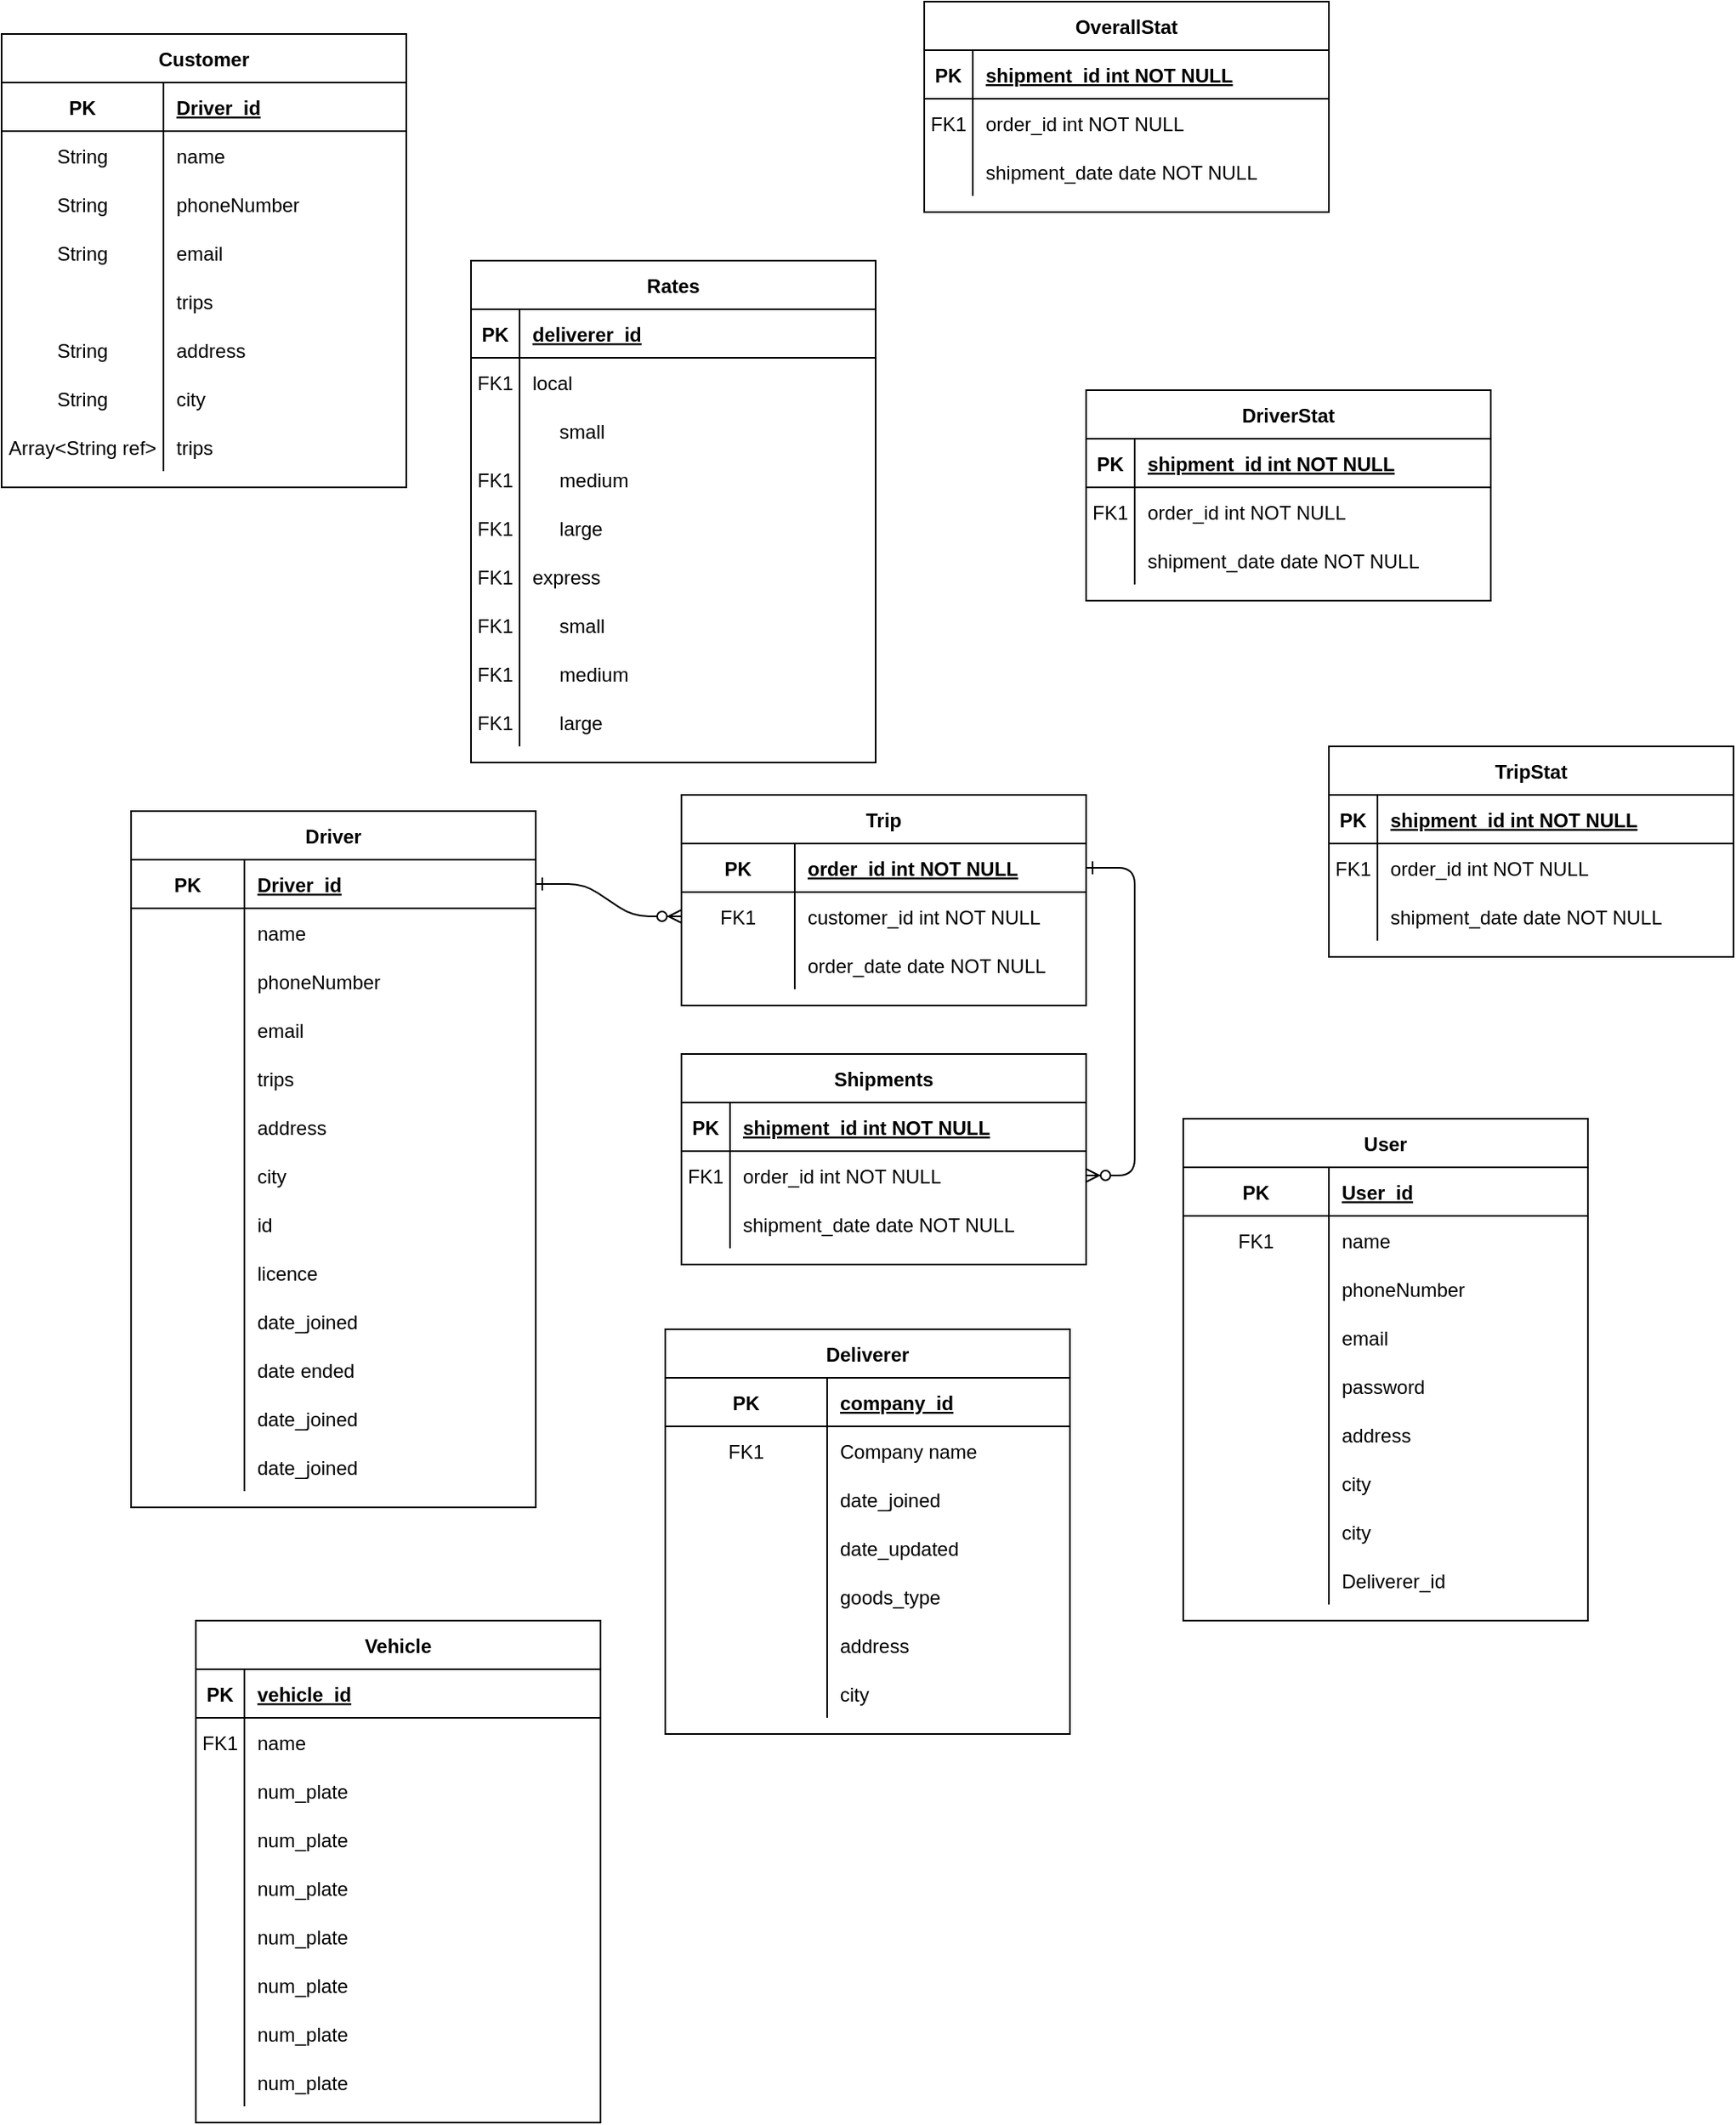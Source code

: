 <mxfile version="14.6.13" type="device"><diagram id="R2lEEEUBdFMjLlhIrx00" name="Page-1"><mxGraphModel dx="1008" dy="1574" grid="1" gridSize="10" guides="1" tooltips="1" connect="1" arrows="1" fold="1" page="1" pageScale="1" pageWidth="850" pageHeight="1100" math="0" shadow="0" extFonts="Permanent Marker^https://fonts.googleapis.com/css?family=Permanent+Marker"><root><mxCell id="0"/><mxCell id="1" parent="0"/><mxCell id="C-vyLk0tnHw3VtMMgP7b-1" value="" style="edgeStyle=entityRelationEdgeStyle;endArrow=ERzeroToMany;startArrow=ERone;endFill=1;startFill=0;" parent="1" source="C-vyLk0tnHw3VtMMgP7b-24" target="C-vyLk0tnHw3VtMMgP7b-6" edge="1"><mxGeometry width="100" height="100" relative="1" as="geometry"><mxPoint x="340" y="720" as="sourcePoint"/><mxPoint x="440" y="620" as="targetPoint"/></mxGeometry></mxCell><mxCell id="C-vyLk0tnHw3VtMMgP7b-12" value="" style="edgeStyle=entityRelationEdgeStyle;endArrow=ERzeroToMany;startArrow=ERone;endFill=1;startFill=0;" parent="1" source="C-vyLk0tnHw3VtMMgP7b-3" target="C-vyLk0tnHw3VtMMgP7b-17" edge="1"><mxGeometry width="100" height="100" relative="1" as="geometry"><mxPoint x="400" y="180" as="sourcePoint"/><mxPoint x="460" y="205" as="targetPoint"/></mxGeometry></mxCell><mxCell id="C-vyLk0tnHw3VtMMgP7b-2" value="Trip" style="shape=table;startSize=30;container=1;collapsible=1;childLayout=tableLayout;fixedRows=1;rowLines=0;fontStyle=1;align=center;resizeLast=1;" parent="1" vertex="1"><mxGeometry x="450" y="120" width="250" height="130" as="geometry"/></mxCell><mxCell id="C-vyLk0tnHw3VtMMgP7b-3" value="" style="shape=partialRectangle;collapsible=0;dropTarget=0;pointerEvents=0;fillColor=none;points=[[0,0.5],[1,0.5]];portConstraint=eastwest;top=0;left=0;right=0;bottom=1;" parent="C-vyLk0tnHw3VtMMgP7b-2" vertex="1"><mxGeometry y="30" width="250" height="30" as="geometry"/></mxCell><mxCell id="C-vyLk0tnHw3VtMMgP7b-4" value="PK" style="shape=partialRectangle;overflow=hidden;connectable=0;fillColor=none;top=0;left=0;bottom=0;right=0;fontStyle=1;" parent="C-vyLk0tnHw3VtMMgP7b-3" vertex="1"><mxGeometry width="70" height="30" as="geometry"/></mxCell><mxCell id="C-vyLk0tnHw3VtMMgP7b-5" value="order_id int NOT NULL " style="shape=partialRectangle;overflow=hidden;connectable=0;fillColor=none;top=0;left=0;bottom=0;right=0;align=left;spacingLeft=6;fontStyle=5;" parent="C-vyLk0tnHw3VtMMgP7b-3" vertex="1"><mxGeometry x="70" width="180" height="30" as="geometry"/></mxCell><mxCell id="C-vyLk0tnHw3VtMMgP7b-6" value="" style="shape=partialRectangle;collapsible=0;dropTarget=0;pointerEvents=0;fillColor=none;points=[[0,0.5],[1,0.5]];portConstraint=eastwest;top=0;left=0;right=0;bottom=0;" parent="C-vyLk0tnHw3VtMMgP7b-2" vertex="1"><mxGeometry y="60" width="250" height="30" as="geometry"/></mxCell><mxCell id="C-vyLk0tnHw3VtMMgP7b-7" value="FK1" style="shape=partialRectangle;overflow=hidden;connectable=0;fillColor=none;top=0;left=0;bottom=0;right=0;" parent="C-vyLk0tnHw3VtMMgP7b-6" vertex="1"><mxGeometry width="70" height="30" as="geometry"/></mxCell><mxCell id="C-vyLk0tnHw3VtMMgP7b-8" value="customer_id int NOT NULL" style="shape=partialRectangle;overflow=hidden;connectable=0;fillColor=none;top=0;left=0;bottom=0;right=0;align=left;spacingLeft=6;" parent="C-vyLk0tnHw3VtMMgP7b-6" vertex="1"><mxGeometry x="70" width="180" height="30" as="geometry"/></mxCell><mxCell id="C-vyLk0tnHw3VtMMgP7b-9" value="" style="shape=partialRectangle;collapsible=0;dropTarget=0;pointerEvents=0;fillColor=none;points=[[0,0.5],[1,0.5]];portConstraint=eastwest;top=0;left=0;right=0;bottom=0;" parent="C-vyLk0tnHw3VtMMgP7b-2" vertex="1"><mxGeometry y="90" width="250" height="30" as="geometry"/></mxCell><mxCell id="C-vyLk0tnHw3VtMMgP7b-10" value="" style="shape=partialRectangle;overflow=hidden;connectable=0;fillColor=none;top=0;left=0;bottom=0;right=0;" parent="C-vyLk0tnHw3VtMMgP7b-9" vertex="1"><mxGeometry width="70" height="30" as="geometry"/></mxCell><mxCell id="C-vyLk0tnHw3VtMMgP7b-11" value="order_date date NOT NULL" style="shape=partialRectangle;overflow=hidden;connectable=0;fillColor=none;top=0;left=0;bottom=0;right=0;align=left;spacingLeft=6;" parent="C-vyLk0tnHw3VtMMgP7b-9" vertex="1"><mxGeometry x="70" width="180" height="30" as="geometry"/></mxCell><mxCell id="C-vyLk0tnHw3VtMMgP7b-13" value="Shipments" style="shape=table;startSize=30;container=1;collapsible=1;childLayout=tableLayout;fixedRows=1;rowLines=0;fontStyle=1;align=center;resizeLast=1;" parent="1" vertex="1"><mxGeometry x="450" y="280" width="250" height="130" as="geometry"/></mxCell><mxCell id="C-vyLk0tnHw3VtMMgP7b-14" value="" style="shape=partialRectangle;collapsible=0;dropTarget=0;pointerEvents=0;fillColor=none;points=[[0,0.5],[1,0.5]];portConstraint=eastwest;top=0;left=0;right=0;bottom=1;" parent="C-vyLk0tnHw3VtMMgP7b-13" vertex="1"><mxGeometry y="30" width="250" height="30" as="geometry"/></mxCell><mxCell id="C-vyLk0tnHw3VtMMgP7b-15" value="PK" style="shape=partialRectangle;overflow=hidden;connectable=0;fillColor=none;top=0;left=0;bottom=0;right=0;fontStyle=1;" parent="C-vyLk0tnHw3VtMMgP7b-14" vertex="1"><mxGeometry width="30" height="30" as="geometry"/></mxCell><mxCell id="C-vyLk0tnHw3VtMMgP7b-16" value="shipment_id int NOT NULL " style="shape=partialRectangle;overflow=hidden;connectable=0;fillColor=none;top=0;left=0;bottom=0;right=0;align=left;spacingLeft=6;fontStyle=5;" parent="C-vyLk0tnHw3VtMMgP7b-14" vertex="1"><mxGeometry x="30" width="220" height="30" as="geometry"/></mxCell><mxCell id="C-vyLk0tnHw3VtMMgP7b-17" value="" style="shape=partialRectangle;collapsible=0;dropTarget=0;pointerEvents=0;fillColor=none;points=[[0,0.5],[1,0.5]];portConstraint=eastwest;top=0;left=0;right=0;bottom=0;" parent="C-vyLk0tnHw3VtMMgP7b-13" vertex="1"><mxGeometry y="60" width="250" height="30" as="geometry"/></mxCell><mxCell id="C-vyLk0tnHw3VtMMgP7b-18" value="FK1" style="shape=partialRectangle;overflow=hidden;connectable=0;fillColor=none;top=0;left=0;bottom=0;right=0;" parent="C-vyLk0tnHw3VtMMgP7b-17" vertex="1"><mxGeometry width="30" height="30" as="geometry"/></mxCell><mxCell id="C-vyLk0tnHw3VtMMgP7b-19" value="order_id int NOT NULL" style="shape=partialRectangle;overflow=hidden;connectable=0;fillColor=none;top=0;left=0;bottom=0;right=0;align=left;spacingLeft=6;" parent="C-vyLk0tnHw3VtMMgP7b-17" vertex="1"><mxGeometry x="30" width="220" height="30" as="geometry"/></mxCell><mxCell id="C-vyLk0tnHw3VtMMgP7b-20" value="" style="shape=partialRectangle;collapsible=0;dropTarget=0;pointerEvents=0;fillColor=none;points=[[0,0.5],[1,0.5]];portConstraint=eastwest;top=0;left=0;right=0;bottom=0;" parent="C-vyLk0tnHw3VtMMgP7b-13" vertex="1"><mxGeometry y="90" width="250" height="30" as="geometry"/></mxCell><mxCell id="C-vyLk0tnHw3VtMMgP7b-21" value="" style="shape=partialRectangle;overflow=hidden;connectable=0;fillColor=none;top=0;left=0;bottom=0;right=0;" parent="C-vyLk0tnHw3VtMMgP7b-20" vertex="1"><mxGeometry width="30" height="30" as="geometry"/></mxCell><mxCell id="C-vyLk0tnHw3VtMMgP7b-22" value="shipment_date date NOT NULL" style="shape=partialRectangle;overflow=hidden;connectable=0;fillColor=none;top=0;left=0;bottom=0;right=0;align=left;spacingLeft=6;" parent="C-vyLk0tnHw3VtMMgP7b-20" vertex="1"><mxGeometry x="30" width="220" height="30" as="geometry"/></mxCell><mxCell id="C-vyLk0tnHw3VtMMgP7b-23" value="Driver" style="shape=table;startSize=30;container=1;collapsible=1;childLayout=tableLayout;fixedRows=1;rowLines=0;fontStyle=1;align=center;resizeLast=1;" parent="1" vertex="1"><mxGeometry x="110" y="130" width="250" height="430" as="geometry"/></mxCell><mxCell id="C-vyLk0tnHw3VtMMgP7b-24" value="" style="shape=partialRectangle;collapsible=0;dropTarget=0;pointerEvents=0;fillColor=none;points=[[0,0.5],[1,0.5]];portConstraint=eastwest;top=0;left=0;right=0;bottom=1;" parent="C-vyLk0tnHw3VtMMgP7b-23" vertex="1"><mxGeometry y="30" width="250" height="30" as="geometry"/></mxCell><mxCell id="C-vyLk0tnHw3VtMMgP7b-25" value="PK" style="shape=partialRectangle;overflow=hidden;connectable=0;fillColor=none;top=0;left=0;bottom=0;right=0;fontStyle=1;" parent="C-vyLk0tnHw3VtMMgP7b-24" vertex="1"><mxGeometry width="70" height="30" as="geometry"/></mxCell><mxCell id="C-vyLk0tnHw3VtMMgP7b-26" value="Driver_id" style="shape=partialRectangle;overflow=hidden;connectable=0;fillColor=none;top=0;left=0;bottom=0;right=0;align=left;spacingLeft=6;fontStyle=5;" parent="C-vyLk0tnHw3VtMMgP7b-24" vertex="1"><mxGeometry x="70" width="180" height="30" as="geometry"/></mxCell><mxCell id="C-vyLk0tnHw3VtMMgP7b-27" value="" style="shape=partialRectangle;collapsible=0;dropTarget=0;pointerEvents=0;fillColor=none;points=[[0,0.5],[1,0.5]];portConstraint=eastwest;top=0;left=0;right=0;bottom=0;" parent="C-vyLk0tnHw3VtMMgP7b-23" vertex="1"><mxGeometry y="60" width="250" height="30" as="geometry"/></mxCell><mxCell id="C-vyLk0tnHw3VtMMgP7b-28" value="" style="shape=partialRectangle;overflow=hidden;connectable=0;fillColor=none;top=0;left=0;bottom=0;right=0;" parent="C-vyLk0tnHw3VtMMgP7b-27" vertex="1"><mxGeometry width="70" height="30" as="geometry"/></mxCell><mxCell id="C-vyLk0tnHw3VtMMgP7b-29" value="name" style="shape=partialRectangle;overflow=hidden;connectable=0;fillColor=none;top=0;left=0;bottom=0;right=0;align=left;spacingLeft=6;" parent="C-vyLk0tnHw3VtMMgP7b-27" vertex="1"><mxGeometry x="70" width="180" height="30" as="geometry"/></mxCell><mxCell id="tIquGv1PL3rrnh5K-FIm-61" value="" style="shape=partialRectangle;collapsible=0;dropTarget=0;pointerEvents=0;fillColor=none;points=[[0,0.5],[1,0.5]];portConstraint=eastwest;top=0;left=0;right=0;bottom=0;" vertex="1" parent="C-vyLk0tnHw3VtMMgP7b-23"><mxGeometry y="90" width="250" height="30" as="geometry"/></mxCell><mxCell id="tIquGv1PL3rrnh5K-FIm-62" value="" style="shape=partialRectangle;overflow=hidden;connectable=0;fillColor=none;top=0;left=0;bottom=0;right=0;" vertex="1" parent="tIquGv1PL3rrnh5K-FIm-61"><mxGeometry width="70" height="30" as="geometry"/></mxCell><mxCell id="tIquGv1PL3rrnh5K-FIm-63" value="phoneNumber" style="shape=partialRectangle;overflow=hidden;connectable=0;fillColor=none;top=0;left=0;bottom=0;right=0;align=left;spacingLeft=6;" vertex="1" parent="tIquGv1PL3rrnh5K-FIm-61"><mxGeometry x="70" width="180" height="30" as="geometry"/></mxCell><mxCell id="tIquGv1PL3rrnh5K-FIm-64" value="" style="shape=partialRectangle;collapsible=0;dropTarget=0;pointerEvents=0;fillColor=none;points=[[0,0.5],[1,0.5]];portConstraint=eastwest;top=0;left=0;right=0;bottom=0;" vertex="1" parent="C-vyLk0tnHw3VtMMgP7b-23"><mxGeometry y="120" width="250" height="30" as="geometry"/></mxCell><mxCell id="tIquGv1PL3rrnh5K-FIm-65" value="" style="shape=partialRectangle;overflow=hidden;connectable=0;fillColor=none;top=0;left=0;bottom=0;right=0;" vertex="1" parent="tIquGv1PL3rrnh5K-FIm-64"><mxGeometry width="70" height="30" as="geometry"/></mxCell><mxCell id="tIquGv1PL3rrnh5K-FIm-66" value="email" style="shape=partialRectangle;overflow=hidden;connectable=0;fillColor=none;top=0;left=0;bottom=0;right=0;align=left;spacingLeft=6;" vertex="1" parent="tIquGv1PL3rrnh5K-FIm-64"><mxGeometry x="70" width="180" height="30" as="geometry"/></mxCell><mxCell id="tIquGv1PL3rrnh5K-FIm-67" value="" style="shape=partialRectangle;collapsible=0;dropTarget=0;pointerEvents=0;fillColor=none;points=[[0,0.5],[1,0.5]];portConstraint=eastwest;top=0;left=0;right=0;bottom=0;" vertex="1" parent="C-vyLk0tnHw3VtMMgP7b-23"><mxGeometry y="150" width="250" height="30" as="geometry"/></mxCell><mxCell id="tIquGv1PL3rrnh5K-FIm-68" value="" style="shape=partialRectangle;overflow=hidden;connectable=0;fillColor=none;top=0;left=0;bottom=0;right=0;" vertex="1" parent="tIquGv1PL3rrnh5K-FIm-67"><mxGeometry width="70" height="30" as="geometry"/></mxCell><mxCell id="tIquGv1PL3rrnh5K-FIm-69" value="trips" style="shape=partialRectangle;overflow=hidden;connectable=0;fillColor=none;top=0;left=0;bottom=0;right=0;align=left;spacingLeft=6;" vertex="1" parent="tIquGv1PL3rrnh5K-FIm-67"><mxGeometry x="70" width="180" height="30" as="geometry"/></mxCell><mxCell id="tIquGv1PL3rrnh5K-FIm-70" value="" style="shape=partialRectangle;collapsible=0;dropTarget=0;pointerEvents=0;fillColor=none;points=[[0,0.5],[1,0.5]];portConstraint=eastwest;top=0;left=0;right=0;bottom=0;" vertex="1" parent="C-vyLk0tnHw3VtMMgP7b-23"><mxGeometry y="180" width="250" height="30" as="geometry"/></mxCell><mxCell id="tIquGv1PL3rrnh5K-FIm-71" value="" style="shape=partialRectangle;overflow=hidden;connectable=0;fillColor=none;top=0;left=0;bottom=0;right=0;" vertex="1" parent="tIquGv1PL3rrnh5K-FIm-70"><mxGeometry width="70" height="30" as="geometry"/></mxCell><mxCell id="tIquGv1PL3rrnh5K-FIm-72" value="address" style="shape=partialRectangle;overflow=hidden;connectable=0;fillColor=none;top=0;left=0;bottom=0;right=0;align=left;spacingLeft=6;" vertex="1" parent="tIquGv1PL3rrnh5K-FIm-70"><mxGeometry x="70" width="180" height="30" as="geometry"/></mxCell><mxCell id="tIquGv1PL3rrnh5K-FIm-73" value="" style="shape=partialRectangle;collapsible=0;dropTarget=0;pointerEvents=0;fillColor=none;points=[[0,0.5],[1,0.5]];portConstraint=eastwest;top=0;left=0;right=0;bottom=0;" vertex="1" parent="C-vyLk0tnHw3VtMMgP7b-23"><mxGeometry y="210" width="250" height="30" as="geometry"/></mxCell><mxCell id="tIquGv1PL3rrnh5K-FIm-74" value="" style="shape=partialRectangle;overflow=hidden;connectable=0;fillColor=none;top=0;left=0;bottom=0;right=0;" vertex="1" parent="tIquGv1PL3rrnh5K-FIm-73"><mxGeometry width="70" height="30" as="geometry"/></mxCell><mxCell id="tIquGv1PL3rrnh5K-FIm-75" value="city" style="shape=partialRectangle;overflow=hidden;connectable=0;fillColor=none;top=0;left=0;bottom=0;right=0;align=left;spacingLeft=6;" vertex="1" parent="tIquGv1PL3rrnh5K-FIm-73"><mxGeometry x="70" width="180" height="30" as="geometry"/></mxCell><mxCell id="tIquGv1PL3rrnh5K-FIm-104" value="" style="shape=partialRectangle;collapsible=0;dropTarget=0;pointerEvents=0;fillColor=none;points=[[0,0.5],[1,0.5]];portConstraint=eastwest;top=0;left=0;right=0;bottom=0;" vertex="1" parent="C-vyLk0tnHw3VtMMgP7b-23"><mxGeometry y="240" width="250" height="30" as="geometry"/></mxCell><mxCell id="tIquGv1PL3rrnh5K-FIm-105" value="" style="shape=partialRectangle;overflow=hidden;connectable=0;fillColor=none;top=0;left=0;bottom=0;right=0;" vertex="1" parent="tIquGv1PL3rrnh5K-FIm-104"><mxGeometry width="70" height="30" as="geometry"/></mxCell><mxCell id="tIquGv1PL3rrnh5K-FIm-106" value="id" style="shape=partialRectangle;overflow=hidden;connectable=0;fillColor=none;top=0;left=0;bottom=0;right=0;align=left;spacingLeft=6;" vertex="1" parent="tIquGv1PL3rrnh5K-FIm-104"><mxGeometry x="70" width="180" height="30" as="geometry"/></mxCell><mxCell id="tIquGv1PL3rrnh5K-FIm-107" value="" style="shape=partialRectangle;collapsible=0;dropTarget=0;pointerEvents=0;fillColor=none;points=[[0,0.5],[1,0.5]];portConstraint=eastwest;top=0;left=0;right=0;bottom=0;" vertex="1" parent="C-vyLk0tnHw3VtMMgP7b-23"><mxGeometry y="270" width="250" height="30" as="geometry"/></mxCell><mxCell id="tIquGv1PL3rrnh5K-FIm-108" value="" style="shape=partialRectangle;overflow=hidden;connectable=0;fillColor=none;top=0;left=0;bottom=0;right=0;" vertex="1" parent="tIquGv1PL3rrnh5K-FIm-107"><mxGeometry width="70" height="30" as="geometry"/></mxCell><mxCell id="tIquGv1PL3rrnh5K-FIm-109" value="licence" style="shape=partialRectangle;overflow=hidden;connectable=0;fillColor=none;top=0;left=0;bottom=0;right=0;align=left;spacingLeft=6;" vertex="1" parent="tIquGv1PL3rrnh5K-FIm-107"><mxGeometry x="70" width="180" height="30" as="geometry"/></mxCell><mxCell id="tIquGv1PL3rrnh5K-FIm-110" value="" style="shape=partialRectangle;collapsible=0;dropTarget=0;pointerEvents=0;fillColor=none;points=[[0,0.5],[1,0.5]];portConstraint=eastwest;top=0;left=0;right=0;bottom=0;" vertex="1" parent="C-vyLk0tnHw3VtMMgP7b-23"><mxGeometry y="300" width="250" height="30" as="geometry"/></mxCell><mxCell id="tIquGv1PL3rrnh5K-FIm-111" value="" style="shape=partialRectangle;overflow=hidden;connectable=0;fillColor=none;top=0;left=0;bottom=0;right=0;" vertex="1" parent="tIquGv1PL3rrnh5K-FIm-110"><mxGeometry width="70" height="30" as="geometry"/></mxCell><mxCell id="tIquGv1PL3rrnh5K-FIm-112" value="date_joined" style="shape=partialRectangle;overflow=hidden;connectable=0;fillColor=none;top=0;left=0;bottom=0;right=0;align=left;spacingLeft=6;" vertex="1" parent="tIquGv1PL3rrnh5K-FIm-110"><mxGeometry x="70" width="180" height="30" as="geometry"/></mxCell><mxCell id="tIquGv1PL3rrnh5K-FIm-113" value="" style="shape=partialRectangle;collapsible=0;dropTarget=0;pointerEvents=0;fillColor=none;points=[[0,0.5],[1,0.5]];portConstraint=eastwest;top=0;left=0;right=0;bottom=0;" vertex="1" parent="C-vyLk0tnHw3VtMMgP7b-23"><mxGeometry y="330" width="250" height="30" as="geometry"/></mxCell><mxCell id="tIquGv1PL3rrnh5K-FIm-114" value="" style="shape=partialRectangle;overflow=hidden;connectable=0;fillColor=none;top=0;left=0;bottom=0;right=0;" vertex="1" parent="tIquGv1PL3rrnh5K-FIm-113"><mxGeometry width="70" height="30" as="geometry"/></mxCell><mxCell id="tIquGv1PL3rrnh5K-FIm-115" value="date ended" style="shape=partialRectangle;overflow=hidden;connectable=0;fillColor=none;top=0;left=0;bottom=0;right=0;align=left;spacingLeft=6;" vertex="1" parent="tIquGv1PL3rrnh5K-FIm-113"><mxGeometry x="70" width="180" height="30" as="geometry"/></mxCell><mxCell id="tIquGv1PL3rrnh5K-FIm-116" value="" style="shape=partialRectangle;collapsible=0;dropTarget=0;pointerEvents=0;fillColor=none;points=[[0,0.5],[1,0.5]];portConstraint=eastwest;top=0;left=0;right=0;bottom=0;" vertex="1" parent="C-vyLk0tnHw3VtMMgP7b-23"><mxGeometry y="360" width="250" height="30" as="geometry"/></mxCell><mxCell id="tIquGv1PL3rrnh5K-FIm-117" value="" style="shape=partialRectangle;overflow=hidden;connectable=0;fillColor=none;top=0;left=0;bottom=0;right=0;" vertex="1" parent="tIquGv1PL3rrnh5K-FIm-116"><mxGeometry width="70" height="30" as="geometry"/></mxCell><mxCell id="tIquGv1PL3rrnh5K-FIm-118" value="date_joined" style="shape=partialRectangle;overflow=hidden;connectable=0;fillColor=none;top=0;left=0;bottom=0;right=0;align=left;spacingLeft=6;" vertex="1" parent="tIquGv1PL3rrnh5K-FIm-116"><mxGeometry x="70" width="180" height="30" as="geometry"/></mxCell><mxCell id="tIquGv1PL3rrnh5K-FIm-119" value="" style="shape=partialRectangle;collapsible=0;dropTarget=0;pointerEvents=0;fillColor=none;points=[[0,0.5],[1,0.5]];portConstraint=eastwest;top=0;left=0;right=0;bottom=0;" vertex="1" parent="C-vyLk0tnHw3VtMMgP7b-23"><mxGeometry y="390" width="250" height="30" as="geometry"/></mxCell><mxCell id="tIquGv1PL3rrnh5K-FIm-120" value="" style="shape=partialRectangle;overflow=hidden;connectable=0;fillColor=none;top=0;left=0;bottom=0;right=0;" vertex="1" parent="tIquGv1PL3rrnh5K-FIm-119"><mxGeometry width="70" height="30" as="geometry"/></mxCell><mxCell id="tIquGv1PL3rrnh5K-FIm-121" value="date_joined" style="shape=partialRectangle;overflow=hidden;connectable=0;fillColor=none;top=0;left=0;bottom=0;right=0;align=left;spacingLeft=6;" vertex="1" parent="tIquGv1PL3rrnh5K-FIm-119"><mxGeometry x="70" width="180" height="30" as="geometry"/></mxCell><mxCell id="tIquGv1PL3rrnh5K-FIm-1" value="Vehicle" style="shape=table;startSize=30;container=1;collapsible=1;childLayout=tableLayout;fixedRows=1;rowLines=0;fontStyle=1;align=center;resizeLast=1;" vertex="1" parent="1"><mxGeometry x="150" y="630" width="250" height="310" as="geometry"/></mxCell><mxCell id="tIquGv1PL3rrnh5K-FIm-2" value="" style="shape=partialRectangle;collapsible=0;dropTarget=0;pointerEvents=0;fillColor=none;points=[[0,0.5],[1,0.5]];portConstraint=eastwest;top=0;left=0;right=0;bottom=1;" vertex="1" parent="tIquGv1PL3rrnh5K-FIm-1"><mxGeometry y="30" width="250" height="30" as="geometry"/></mxCell><mxCell id="tIquGv1PL3rrnh5K-FIm-3" value="PK" style="shape=partialRectangle;overflow=hidden;connectable=0;fillColor=none;top=0;left=0;bottom=0;right=0;fontStyle=1;" vertex="1" parent="tIquGv1PL3rrnh5K-FIm-2"><mxGeometry width="30" height="30" as="geometry"/></mxCell><mxCell id="tIquGv1PL3rrnh5K-FIm-4" value="vehicle_id" style="shape=partialRectangle;overflow=hidden;connectable=0;fillColor=none;top=0;left=0;bottom=0;right=0;align=left;spacingLeft=6;fontStyle=5;" vertex="1" parent="tIquGv1PL3rrnh5K-FIm-2"><mxGeometry x="30" width="220" height="30" as="geometry"/></mxCell><mxCell id="tIquGv1PL3rrnh5K-FIm-5" value="" style="shape=partialRectangle;collapsible=0;dropTarget=0;pointerEvents=0;fillColor=none;points=[[0,0.5],[1,0.5]];portConstraint=eastwest;top=0;left=0;right=0;bottom=0;" vertex="1" parent="tIquGv1PL3rrnh5K-FIm-1"><mxGeometry y="60" width="250" height="30" as="geometry"/></mxCell><mxCell id="tIquGv1PL3rrnh5K-FIm-6" value="FK1" style="shape=partialRectangle;overflow=hidden;connectable=0;fillColor=none;top=0;left=0;bottom=0;right=0;" vertex="1" parent="tIquGv1PL3rrnh5K-FIm-5"><mxGeometry width="30" height="30" as="geometry"/></mxCell><mxCell id="tIquGv1PL3rrnh5K-FIm-7" value="name" style="shape=partialRectangle;overflow=hidden;connectable=0;fillColor=none;top=0;left=0;bottom=0;right=0;align=left;spacingLeft=6;" vertex="1" parent="tIquGv1PL3rrnh5K-FIm-5"><mxGeometry x="30" width="220" height="30" as="geometry"/></mxCell><mxCell id="tIquGv1PL3rrnh5K-FIm-8" value="" style="shape=partialRectangle;collapsible=0;dropTarget=0;pointerEvents=0;fillColor=none;points=[[0,0.5],[1,0.5]];portConstraint=eastwest;top=0;left=0;right=0;bottom=0;" vertex="1" parent="tIquGv1PL3rrnh5K-FIm-1"><mxGeometry y="90" width="250" height="30" as="geometry"/></mxCell><mxCell id="tIquGv1PL3rrnh5K-FIm-9" value="" style="shape=partialRectangle;overflow=hidden;connectable=0;fillColor=none;top=0;left=0;bottom=0;right=0;" vertex="1" parent="tIquGv1PL3rrnh5K-FIm-8"><mxGeometry width="30" height="30" as="geometry"/></mxCell><mxCell id="tIquGv1PL3rrnh5K-FIm-10" value="num_plate" style="shape=partialRectangle;overflow=hidden;connectable=0;fillColor=none;top=0;left=0;bottom=0;right=0;align=left;spacingLeft=6;" vertex="1" parent="tIquGv1PL3rrnh5K-FIm-8"><mxGeometry x="30" width="220" height="30" as="geometry"/></mxCell><mxCell id="tIquGv1PL3rrnh5K-FIm-193" value="" style="shape=partialRectangle;collapsible=0;dropTarget=0;pointerEvents=0;fillColor=none;points=[[0,0.5],[1,0.5]];portConstraint=eastwest;top=0;left=0;right=0;bottom=0;" vertex="1" parent="tIquGv1PL3rrnh5K-FIm-1"><mxGeometry y="120" width="250" height="30" as="geometry"/></mxCell><mxCell id="tIquGv1PL3rrnh5K-FIm-194" value="" style="shape=partialRectangle;overflow=hidden;connectable=0;fillColor=none;top=0;left=0;bottom=0;right=0;" vertex="1" parent="tIquGv1PL3rrnh5K-FIm-193"><mxGeometry width="30" height="30" as="geometry"/></mxCell><mxCell id="tIquGv1PL3rrnh5K-FIm-195" value="num_plate" style="shape=partialRectangle;overflow=hidden;connectable=0;fillColor=none;top=0;left=0;bottom=0;right=0;align=left;spacingLeft=6;" vertex="1" parent="tIquGv1PL3rrnh5K-FIm-193"><mxGeometry x="30" width="220" height="30" as="geometry"/></mxCell><mxCell id="tIquGv1PL3rrnh5K-FIm-196" value="" style="shape=partialRectangle;collapsible=0;dropTarget=0;pointerEvents=0;fillColor=none;points=[[0,0.5],[1,0.5]];portConstraint=eastwest;top=0;left=0;right=0;bottom=0;" vertex="1" parent="tIquGv1PL3rrnh5K-FIm-1"><mxGeometry y="150" width="250" height="30" as="geometry"/></mxCell><mxCell id="tIquGv1PL3rrnh5K-FIm-197" value="" style="shape=partialRectangle;overflow=hidden;connectable=0;fillColor=none;top=0;left=0;bottom=0;right=0;" vertex="1" parent="tIquGv1PL3rrnh5K-FIm-196"><mxGeometry width="30" height="30" as="geometry"/></mxCell><mxCell id="tIquGv1PL3rrnh5K-FIm-198" value="num_plate" style="shape=partialRectangle;overflow=hidden;connectable=0;fillColor=none;top=0;left=0;bottom=0;right=0;align=left;spacingLeft=6;" vertex="1" parent="tIquGv1PL3rrnh5K-FIm-196"><mxGeometry x="30" width="220" height="30" as="geometry"/></mxCell><mxCell id="tIquGv1PL3rrnh5K-FIm-199" value="" style="shape=partialRectangle;collapsible=0;dropTarget=0;pointerEvents=0;fillColor=none;points=[[0,0.5],[1,0.5]];portConstraint=eastwest;top=0;left=0;right=0;bottom=0;" vertex="1" parent="tIquGv1PL3rrnh5K-FIm-1"><mxGeometry y="180" width="250" height="30" as="geometry"/></mxCell><mxCell id="tIquGv1PL3rrnh5K-FIm-200" value="" style="shape=partialRectangle;overflow=hidden;connectable=0;fillColor=none;top=0;left=0;bottom=0;right=0;" vertex="1" parent="tIquGv1PL3rrnh5K-FIm-199"><mxGeometry width="30" height="30" as="geometry"/></mxCell><mxCell id="tIquGv1PL3rrnh5K-FIm-201" value="num_plate" style="shape=partialRectangle;overflow=hidden;connectable=0;fillColor=none;top=0;left=0;bottom=0;right=0;align=left;spacingLeft=6;" vertex="1" parent="tIquGv1PL3rrnh5K-FIm-199"><mxGeometry x="30" width="220" height="30" as="geometry"/></mxCell><mxCell id="tIquGv1PL3rrnh5K-FIm-202" value="" style="shape=partialRectangle;collapsible=0;dropTarget=0;pointerEvents=0;fillColor=none;points=[[0,0.5],[1,0.5]];portConstraint=eastwest;top=0;left=0;right=0;bottom=0;" vertex="1" parent="tIquGv1PL3rrnh5K-FIm-1"><mxGeometry y="210" width="250" height="30" as="geometry"/></mxCell><mxCell id="tIquGv1PL3rrnh5K-FIm-203" value="" style="shape=partialRectangle;overflow=hidden;connectable=0;fillColor=none;top=0;left=0;bottom=0;right=0;" vertex="1" parent="tIquGv1PL3rrnh5K-FIm-202"><mxGeometry width="30" height="30" as="geometry"/></mxCell><mxCell id="tIquGv1PL3rrnh5K-FIm-204" value="num_plate" style="shape=partialRectangle;overflow=hidden;connectable=0;fillColor=none;top=0;left=0;bottom=0;right=0;align=left;spacingLeft=6;" vertex="1" parent="tIquGv1PL3rrnh5K-FIm-202"><mxGeometry x="30" width="220" height="30" as="geometry"/></mxCell><mxCell id="tIquGv1PL3rrnh5K-FIm-205" value="" style="shape=partialRectangle;collapsible=0;dropTarget=0;pointerEvents=0;fillColor=none;points=[[0,0.5],[1,0.5]];portConstraint=eastwest;top=0;left=0;right=0;bottom=0;" vertex="1" parent="tIquGv1PL3rrnh5K-FIm-1"><mxGeometry y="240" width="250" height="30" as="geometry"/></mxCell><mxCell id="tIquGv1PL3rrnh5K-FIm-206" value="" style="shape=partialRectangle;overflow=hidden;connectable=0;fillColor=none;top=0;left=0;bottom=0;right=0;" vertex="1" parent="tIquGv1PL3rrnh5K-FIm-205"><mxGeometry width="30" height="30" as="geometry"/></mxCell><mxCell id="tIquGv1PL3rrnh5K-FIm-207" value="num_plate" style="shape=partialRectangle;overflow=hidden;connectable=0;fillColor=none;top=0;left=0;bottom=0;right=0;align=left;spacingLeft=6;" vertex="1" parent="tIquGv1PL3rrnh5K-FIm-205"><mxGeometry x="30" width="220" height="30" as="geometry"/></mxCell><mxCell id="tIquGv1PL3rrnh5K-FIm-208" value="" style="shape=partialRectangle;collapsible=0;dropTarget=0;pointerEvents=0;fillColor=none;points=[[0,0.5],[1,0.5]];portConstraint=eastwest;top=0;left=0;right=0;bottom=0;" vertex="1" parent="tIquGv1PL3rrnh5K-FIm-1"><mxGeometry y="270" width="250" height="30" as="geometry"/></mxCell><mxCell id="tIquGv1PL3rrnh5K-FIm-209" value="" style="shape=partialRectangle;overflow=hidden;connectable=0;fillColor=none;top=0;left=0;bottom=0;right=0;" vertex="1" parent="tIquGv1PL3rrnh5K-FIm-208"><mxGeometry width="30" height="30" as="geometry"/></mxCell><mxCell id="tIquGv1PL3rrnh5K-FIm-210" value="num_plate" style="shape=partialRectangle;overflow=hidden;connectable=0;fillColor=none;top=0;left=0;bottom=0;right=0;align=left;spacingLeft=6;" vertex="1" parent="tIquGv1PL3rrnh5K-FIm-208"><mxGeometry x="30" width="220" height="30" as="geometry"/></mxCell><mxCell id="tIquGv1PL3rrnh5K-FIm-11" value="Deliverer" style="shape=table;startSize=30;container=1;collapsible=1;childLayout=tableLayout;fixedRows=1;rowLines=0;fontStyle=1;align=center;resizeLast=1;" vertex="1" parent="1"><mxGeometry x="440" y="450" width="250" height="250" as="geometry"/></mxCell><mxCell id="tIquGv1PL3rrnh5K-FIm-12" value="" style="shape=partialRectangle;collapsible=0;dropTarget=0;pointerEvents=0;fillColor=none;points=[[0,0.5],[1,0.5]];portConstraint=eastwest;top=0;left=0;right=0;bottom=1;" vertex="1" parent="tIquGv1PL3rrnh5K-FIm-11"><mxGeometry y="30" width="250" height="30" as="geometry"/></mxCell><mxCell id="tIquGv1PL3rrnh5K-FIm-13" value="PK" style="shape=partialRectangle;overflow=hidden;connectable=0;fillColor=none;top=0;left=0;bottom=0;right=0;fontStyle=1;" vertex="1" parent="tIquGv1PL3rrnh5K-FIm-12"><mxGeometry width="100" height="30" as="geometry"/></mxCell><mxCell id="tIquGv1PL3rrnh5K-FIm-14" value="company_id" style="shape=partialRectangle;overflow=hidden;connectable=0;fillColor=none;top=0;left=0;bottom=0;right=0;align=left;spacingLeft=6;fontStyle=5;" vertex="1" parent="tIquGv1PL3rrnh5K-FIm-12"><mxGeometry x="100" width="150" height="30" as="geometry"/></mxCell><mxCell id="tIquGv1PL3rrnh5K-FIm-15" value="" style="shape=partialRectangle;collapsible=0;dropTarget=0;pointerEvents=0;fillColor=none;points=[[0,0.5],[1,0.5]];portConstraint=eastwest;top=0;left=0;right=0;bottom=0;" vertex="1" parent="tIquGv1PL3rrnh5K-FIm-11"><mxGeometry y="60" width="250" height="30" as="geometry"/></mxCell><mxCell id="tIquGv1PL3rrnh5K-FIm-16" value="FK1" style="shape=partialRectangle;overflow=hidden;connectable=0;fillColor=none;top=0;left=0;bottom=0;right=0;" vertex="1" parent="tIquGv1PL3rrnh5K-FIm-15"><mxGeometry width="100" height="30" as="geometry"/></mxCell><mxCell id="tIquGv1PL3rrnh5K-FIm-17" value="Company name" style="shape=partialRectangle;overflow=hidden;connectable=0;fillColor=none;top=0;left=0;bottom=0;right=0;align=left;spacingLeft=6;" vertex="1" parent="tIquGv1PL3rrnh5K-FIm-15"><mxGeometry x="100" width="150" height="30" as="geometry"/></mxCell><mxCell id="tIquGv1PL3rrnh5K-FIm-18" value="" style="shape=partialRectangle;collapsible=0;dropTarget=0;pointerEvents=0;fillColor=none;points=[[0,0.5],[1,0.5]];portConstraint=eastwest;top=0;left=0;right=0;bottom=0;" vertex="1" parent="tIquGv1PL3rrnh5K-FIm-11"><mxGeometry y="90" width="250" height="30" as="geometry"/></mxCell><mxCell id="tIquGv1PL3rrnh5K-FIm-19" value="" style="shape=partialRectangle;overflow=hidden;connectable=0;fillColor=none;top=0;left=0;bottom=0;right=0;" vertex="1" parent="tIquGv1PL3rrnh5K-FIm-18"><mxGeometry width="100" height="30" as="geometry"/></mxCell><mxCell id="tIquGv1PL3rrnh5K-FIm-20" value="date_joined" style="shape=partialRectangle;overflow=hidden;connectable=0;fillColor=none;top=0;left=0;bottom=0;right=0;align=left;spacingLeft=6;" vertex="1" parent="tIquGv1PL3rrnh5K-FIm-18"><mxGeometry x="100" width="150" height="30" as="geometry"/></mxCell><mxCell id="tIquGv1PL3rrnh5K-FIm-181" value="" style="shape=partialRectangle;collapsible=0;dropTarget=0;pointerEvents=0;fillColor=none;points=[[0,0.5],[1,0.5]];portConstraint=eastwest;top=0;left=0;right=0;bottom=0;" vertex="1" parent="tIquGv1PL3rrnh5K-FIm-11"><mxGeometry y="120" width="250" height="30" as="geometry"/></mxCell><mxCell id="tIquGv1PL3rrnh5K-FIm-182" value="" style="shape=partialRectangle;overflow=hidden;connectable=0;fillColor=none;top=0;left=0;bottom=0;right=0;" vertex="1" parent="tIquGv1PL3rrnh5K-FIm-181"><mxGeometry width="100" height="30" as="geometry"/></mxCell><mxCell id="tIquGv1PL3rrnh5K-FIm-183" value="date_updated" style="shape=partialRectangle;overflow=hidden;connectable=0;fillColor=none;top=0;left=0;bottom=0;right=0;align=left;spacingLeft=6;" vertex="1" parent="tIquGv1PL3rrnh5K-FIm-181"><mxGeometry x="100" width="150" height="30" as="geometry"/></mxCell><mxCell id="tIquGv1PL3rrnh5K-FIm-184" value="" style="shape=partialRectangle;collapsible=0;dropTarget=0;pointerEvents=0;fillColor=none;points=[[0,0.5],[1,0.5]];portConstraint=eastwest;top=0;left=0;right=0;bottom=0;" vertex="1" parent="tIquGv1PL3rrnh5K-FIm-11"><mxGeometry y="150" width="250" height="30" as="geometry"/></mxCell><mxCell id="tIquGv1PL3rrnh5K-FIm-185" value="" style="shape=partialRectangle;overflow=hidden;connectable=0;fillColor=none;top=0;left=0;bottom=0;right=0;" vertex="1" parent="tIquGv1PL3rrnh5K-FIm-184"><mxGeometry width="100" height="30" as="geometry"/></mxCell><mxCell id="tIquGv1PL3rrnh5K-FIm-186" value="goods_type " style="shape=partialRectangle;overflow=hidden;connectable=0;fillColor=none;top=0;left=0;bottom=0;right=0;align=left;spacingLeft=6;" vertex="1" parent="tIquGv1PL3rrnh5K-FIm-184"><mxGeometry x="100" width="150" height="30" as="geometry"/></mxCell><mxCell id="tIquGv1PL3rrnh5K-FIm-187" value="" style="shape=partialRectangle;collapsible=0;dropTarget=0;pointerEvents=0;fillColor=none;points=[[0,0.5],[1,0.5]];portConstraint=eastwest;top=0;left=0;right=0;bottom=0;" vertex="1" parent="tIquGv1PL3rrnh5K-FIm-11"><mxGeometry y="180" width="250" height="30" as="geometry"/></mxCell><mxCell id="tIquGv1PL3rrnh5K-FIm-188" value="" style="shape=partialRectangle;overflow=hidden;connectable=0;fillColor=none;top=0;left=0;bottom=0;right=0;" vertex="1" parent="tIquGv1PL3rrnh5K-FIm-187"><mxGeometry width="100" height="30" as="geometry"/></mxCell><mxCell id="tIquGv1PL3rrnh5K-FIm-189" value="address" style="shape=partialRectangle;overflow=hidden;connectable=0;fillColor=none;top=0;left=0;bottom=0;right=0;align=left;spacingLeft=6;" vertex="1" parent="tIquGv1PL3rrnh5K-FIm-187"><mxGeometry x="100" width="150" height="30" as="geometry"/></mxCell><mxCell id="tIquGv1PL3rrnh5K-FIm-190" value="" style="shape=partialRectangle;collapsible=0;dropTarget=0;pointerEvents=0;fillColor=none;points=[[0,0.5],[1,0.5]];portConstraint=eastwest;top=0;left=0;right=0;bottom=0;" vertex="1" parent="tIquGv1PL3rrnh5K-FIm-11"><mxGeometry y="210" width="250" height="30" as="geometry"/></mxCell><mxCell id="tIquGv1PL3rrnh5K-FIm-191" value="" style="shape=partialRectangle;overflow=hidden;connectable=0;fillColor=none;top=0;left=0;bottom=0;right=0;" vertex="1" parent="tIquGv1PL3rrnh5K-FIm-190"><mxGeometry width="100" height="30" as="geometry"/></mxCell><mxCell id="tIquGv1PL3rrnh5K-FIm-192" value="city" style="shape=partialRectangle;overflow=hidden;connectable=0;fillColor=none;top=0;left=0;bottom=0;right=0;align=left;spacingLeft=6;" vertex="1" parent="tIquGv1PL3rrnh5K-FIm-190"><mxGeometry x="100" width="150" height="30" as="geometry"/></mxCell><mxCell id="tIquGv1PL3rrnh5K-FIm-21" value="User" style="shape=table;startSize=30;container=1;collapsible=1;childLayout=tableLayout;fixedRows=1;rowLines=0;fontStyle=1;align=center;resizeLast=1;" vertex="1" parent="1"><mxGeometry x="760" y="320" width="250" height="310" as="geometry"/></mxCell><mxCell id="tIquGv1PL3rrnh5K-FIm-22" value="" style="shape=partialRectangle;collapsible=0;dropTarget=0;pointerEvents=0;fillColor=none;points=[[0,0.5],[1,0.5]];portConstraint=eastwest;top=0;left=0;right=0;bottom=1;" vertex="1" parent="tIquGv1PL3rrnh5K-FIm-21"><mxGeometry y="30" width="250" height="30" as="geometry"/></mxCell><mxCell id="tIquGv1PL3rrnh5K-FIm-23" value="PK" style="shape=partialRectangle;overflow=hidden;connectable=0;fillColor=none;top=0;left=0;bottom=0;right=0;fontStyle=1;" vertex="1" parent="tIquGv1PL3rrnh5K-FIm-22"><mxGeometry width="90" height="30" as="geometry"/></mxCell><mxCell id="tIquGv1PL3rrnh5K-FIm-24" value="User_id" style="shape=partialRectangle;overflow=hidden;connectable=0;fillColor=none;top=0;left=0;bottom=0;right=0;align=left;spacingLeft=6;fontStyle=5;" vertex="1" parent="tIquGv1PL3rrnh5K-FIm-22"><mxGeometry x="90" width="160" height="30" as="geometry"/></mxCell><mxCell id="tIquGv1PL3rrnh5K-FIm-25" value="" style="shape=partialRectangle;collapsible=0;dropTarget=0;pointerEvents=0;fillColor=none;points=[[0,0.5],[1,0.5]];portConstraint=eastwest;top=0;left=0;right=0;bottom=0;" vertex="1" parent="tIquGv1PL3rrnh5K-FIm-21"><mxGeometry y="60" width="250" height="30" as="geometry"/></mxCell><mxCell id="tIquGv1PL3rrnh5K-FIm-26" value="FK1" style="shape=partialRectangle;overflow=hidden;connectable=0;fillColor=none;top=0;left=0;bottom=0;right=0;" vertex="1" parent="tIquGv1PL3rrnh5K-FIm-25"><mxGeometry width="90" height="30" as="geometry"/></mxCell><mxCell id="tIquGv1PL3rrnh5K-FIm-27" value="name" style="shape=partialRectangle;overflow=hidden;connectable=0;fillColor=none;top=0;left=0;bottom=0;right=0;align=left;spacingLeft=6;" vertex="1" parent="tIquGv1PL3rrnh5K-FIm-25"><mxGeometry x="90" width="160" height="30" as="geometry"/></mxCell><mxCell id="tIquGv1PL3rrnh5K-FIm-28" value="" style="shape=partialRectangle;collapsible=0;dropTarget=0;pointerEvents=0;fillColor=none;points=[[0,0.5],[1,0.5]];portConstraint=eastwest;top=0;left=0;right=0;bottom=0;" vertex="1" parent="tIquGv1PL3rrnh5K-FIm-21"><mxGeometry y="90" width="250" height="30" as="geometry"/></mxCell><mxCell id="tIquGv1PL3rrnh5K-FIm-29" value="" style="shape=partialRectangle;overflow=hidden;connectable=0;fillColor=none;top=0;left=0;bottom=0;right=0;" vertex="1" parent="tIquGv1PL3rrnh5K-FIm-28"><mxGeometry width="90" height="30" as="geometry"/></mxCell><mxCell id="tIquGv1PL3rrnh5K-FIm-30" value="phoneNumber" style="shape=partialRectangle;overflow=hidden;connectable=0;fillColor=none;top=0;left=0;bottom=0;right=0;align=left;spacingLeft=6;" vertex="1" parent="tIquGv1PL3rrnh5K-FIm-28"><mxGeometry x="90" width="160" height="30" as="geometry"/></mxCell><mxCell id="tIquGv1PL3rrnh5K-FIm-86" value="" style="shape=partialRectangle;collapsible=0;dropTarget=0;pointerEvents=0;fillColor=none;points=[[0,0.5],[1,0.5]];portConstraint=eastwest;top=0;left=0;right=0;bottom=0;" vertex="1" parent="tIquGv1PL3rrnh5K-FIm-21"><mxGeometry y="120" width="250" height="30" as="geometry"/></mxCell><mxCell id="tIquGv1PL3rrnh5K-FIm-87" value="" style="shape=partialRectangle;overflow=hidden;connectable=0;fillColor=none;top=0;left=0;bottom=0;right=0;" vertex="1" parent="tIquGv1PL3rrnh5K-FIm-86"><mxGeometry width="90" height="30" as="geometry"/></mxCell><mxCell id="tIquGv1PL3rrnh5K-FIm-88" value="email" style="shape=partialRectangle;overflow=hidden;connectable=0;fillColor=none;top=0;left=0;bottom=0;right=0;align=left;spacingLeft=6;" vertex="1" parent="tIquGv1PL3rrnh5K-FIm-86"><mxGeometry x="90" width="160" height="30" as="geometry"/></mxCell><mxCell id="tIquGv1PL3rrnh5K-FIm-89" value="" style="shape=partialRectangle;collapsible=0;dropTarget=0;pointerEvents=0;fillColor=none;points=[[0,0.5],[1,0.5]];portConstraint=eastwest;top=0;left=0;right=0;bottom=0;" vertex="1" parent="tIquGv1PL3rrnh5K-FIm-21"><mxGeometry y="150" width="250" height="30" as="geometry"/></mxCell><mxCell id="tIquGv1PL3rrnh5K-FIm-90" value="" style="shape=partialRectangle;overflow=hidden;connectable=0;fillColor=none;top=0;left=0;bottom=0;right=0;" vertex="1" parent="tIquGv1PL3rrnh5K-FIm-89"><mxGeometry width="90" height="30" as="geometry"/></mxCell><mxCell id="tIquGv1PL3rrnh5K-FIm-91" value="password" style="shape=partialRectangle;overflow=hidden;connectable=0;fillColor=none;top=0;left=0;bottom=0;right=0;align=left;spacingLeft=6;" vertex="1" parent="tIquGv1PL3rrnh5K-FIm-89"><mxGeometry x="90" width="160" height="30" as="geometry"/></mxCell><mxCell id="tIquGv1PL3rrnh5K-FIm-92" value="" style="shape=partialRectangle;collapsible=0;dropTarget=0;pointerEvents=0;fillColor=none;points=[[0,0.5],[1,0.5]];portConstraint=eastwest;top=0;left=0;right=0;bottom=0;" vertex="1" parent="tIquGv1PL3rrnh5K-FIm-21"><mxGeometry y="180" width="250" height="30" as="geometry"/></mxCell><mxCell id="tIquGv1PL3rrnh5K-FIm-93" value="" style="shape=partialRectangle;overflow=hidden;connectable=0;fillColor=none;top=0;left=0;bottom=0;right=0;" vertex="1" parent="tIquGv1PL3rrnh5K-FIm-92"><mxGeometry width="90" height="30" as="geometry"/></mxCell><mxCell id="tIquGv1PL3rrnh5K-FIm-94" value="address" style="shape=partialRectangle;overflow=hidden;connectable=0;fillColor=none;top=0;left=0;bottom=0;right=0;align=left;spacingLeft=6;" vertex="1" parent="tIquGv1PL3rrnh5K-FIm-92"><mxGeometry x="90" width="160" height="30" as="geometry"/></mxCell><mxCell id="tIquGv1PL3rrnh5K-FIm-95" value="" style="shape=partialRectangle;collapsible=0;dropTarget=0;pointerEvents=0;fillColor=none;points=[[0,0.5],[1,0.5]];portConstraint=eastwest;top=0;left=0;right=0;bottom=0;" vertex="1" parent="tIquGv1PL3rrnh5K-FIm-21"><mxGeometry y="210" width="250" height="30" as="geometry"/></mxCell><mxCell id="tIquGv1PL3rrnh5K-FIm-96" value="" style="shape=partialRectangle;overflow=hidden;connectable=0;fillColor=none;top=0;left=0;bottom=0;right=0;" vertex="1" parent="tIquGv1PL3rrnh5K-FIm-95"><mxGeometry width="90" height="30" as="geometry"/></mxCell><mxCell id="tIquGv1PL3rrnh5K-FIm-97" value="city" style="shape=partialRectangle;overflow=hidden;connectable=0;fillColor=none;top=0;left=0;bottom=0;right=0;align=left;spacingLeft=6;" vertex="1" parent="tIquGv1PL3rrnh5K-FIm-95"><mxGeometry x="90" width="160" height="30" as="geometry"/></mxCell><mxCell id="tIquGv1PL3rrnh5K-FIm-98" value="" style="shape=partialRectangle;collapsible=0;dropTarget=0;pointerEvents=0;fillColor=none;points=[[0,0.5],[1,0.5]];portConstraint=eastwest;top=0;left=0;right=0;bottom=0;" vertex="1" parent="tIquGv1PL3rrnh5K-FIm-21"><mxGeometry y="240" width="250" height="30" as="geometry"/></mxCell><mxCell id="tIquGv1PL3rrnh5K-FIm-99" value="" style="shape=partialRectangle;overflow=hidden;connectable=0;fillColor=none;top=0;left=0;bottom=0;right=0;" vertex="1" parent="tIquGv1PL3rrnh5K-FIm-98"><mxGeometry width="90" height="30" as="geometry"/></mxCell><mxCell id="tIquGv1PL3rrnh5K-FIm-100" value="city" style="shape=partialRectangle;overflow=hidden;connectable=0;fillColor=none;top=0;left=0;bottom=0;right=0;align=left;spacingLeft=6;" vertex="1" parent="tIquGv1PL3rrnh5K-FIm-98"><mxGeometry x="90" width="160" height="30" as="geometry"/></mxCell><mxCell id="tIquGv1PL3rrnh5K-FIm-101" value="" style="shape=partialRectangle;collapsible=0;dropTarget=0;pointerEvents=0;fillColor=none;points=[[0,0.5],[1,0.5]];portConstraint=eastwest;top=0;left=0;right=0;bottom=0;" vertex="1" parent="tIquGv1PL3rrnh5K-FIm-21"><mxGeometry y="270" width="250" height="30" as="geometry"/></mxCell><mxCell id="tIquGv1PL3rrnh5K-FIm-102" value="" style="shape=partialRectangle;overflow=hidden;connectable=0;fillColor=none;top=0;left=0;bottom=0;right=0;" vertex="1" parent="tIquGv1PL3rrnh5K-FIm-101"><mxGeometry width="90" height="30" as="geometry"/></mxCell><mxCell id="tIquGv1PL3rrnh5K-FIm-103" value="Deliverer_id" style="shape=partialRectangle;overflow=hidden;connectable=0;fillColor=none;top=0;left=0;bottom=0;right=0;align=left;spacingLeft=6;" vertex="1" parent="tIquGv1PL3rrnh5K-FIm-101"><mxGeometry x="90" width="160" height="30" as="geometry"/></mxCell><mxCell id="tIquGv1PL3rrnh5K-FIm-31" value="TripStat" style="shape=table;startSize=30;container=1;collapsible=1;childLayout=tableLayout;fixedRows=1;rowLines=0;fontStyle=1;align=center;resizeLast=1;" vertex="1" parent="1"><mxGeometry x="850" y="90" width="250" height="130" as="geometry"/></mxCell><mxCell id="tIquGv1PL3rrnh5K-FIm-32" value="" style="shape=partialRectangle;collapsible=0;dropTarget=0;pointerEvents=0;fillColor=none;points=[[0,0.5],[1,0.5]];portConstraint=eastwest;top=0;left=0;right=0;bottom=1;" vertex="1" parent="tIquGv1PL3rrnh5K-FIm-31"><mxGeometry y="30" width="250" height="30" as="geometry"/></mxCell><mxCell id="tIquGv1PL3rrnh5K-FIm-33" value="PK" style="shape=partialRectangle;overflow=hidden;connectable=0;fillColor=none;top=0;left=0;bottom=0;right=0;fontStyle=1;" vertex="1" parent="tIquGv1PL3rrnh5K-FIm-32"><mxGeometry width="30" height="30" as="geometry"/></mxCell><mxCell id="tIquGv1PL3rrnh5K-FIm-34" value="shipment_id int NOT NULL " style="shape=partialRectangle;overflow=hidden;connectable=0;fillColor=none;top=0;left=0;bottom=0;right=0;align=left;spacingLeft=6;fontStyle=5;" vertex="1" parent="tIquGv1PL3rrnh5K-FIm-32"><mxGeometry x="30" width="220" height="30" as="geometry"/></mxCell><mxCell id="tIquGv1PL3rrnh5K-FIm-35" value="" style="shape=partialRectangle;collapsible=0;dropTarget=0;pointerEvents=0;fillColor=none;points=[[0,0.5],[1,0.5]];portConstraint=eastwest;top=0;left=0;right=0;bottom=0;" vertex="1" parent="tIquGv1PL3rrnh5K-FIm-31"><mxGeometry y="60" width="250" height="30" as="geometry"/></mxCell><mxCell id="tIquGv1PL3rrnh5K-FIm-36" value="FK1" style="shape=partialRectangle;overflow=hidden;connectable=0;fillColor=none;top=0;left=0;bottom=0;right=0;" vertex="1" parent="tIquGv1PL3rrnh5K-FIm-35"><mxGeometry width="30" height="30" as="geometry"/></mxCell><mxCell id="tIquGv1PL3rrnh5K-FIm-37" value="order_id int NOT NULL" style="shape=partialRectangle;overflow=hidden;connectable=0;fillColor=none;top=0;left=0;bottom=0;right=0;align=left;spacingLeft=6;" vertex="1" parent="tIquGv1PL3rrnh5K-FIm-35"><mxGeometry x="30" width="220" height="30" as="geometry"/></mxCell><mxCell id="tIquGv1PL3rrnh5K-FIm-38" value="" style="shape=partialRectangle;collapsible=0;dropTarget=0;pointerEvents=0;fillColor=none;points=[[0,0.5],[1,0.5]];portConstraint=eastwest;top=0;left=0;right=0;bottom=0;" vertex="1" parent="tIquGv1PL3rrnh5K-FIm-31"><mxGeometry y="90" width="250" height="30" as="geometry"/></mxCell><mxCell id="tIquGv1PL3rrnh5K-FIm-39" value="" style="shape=partialRectangle;overflow=hidden;connectable=0;fillColor=none;top=0;left=0;bottom=0;right=0;" vertex="1" parent="tIquGv1PL3rrnh5K-FIm-38"><mxGeometry width="30" height="30" as="geometry"/></mxCell><mxCell id="tIquGv1PL3rrnh5K-FIm-40" value="shipment_date date NOT NULL" style="shape=partialRectangle;overflow=hidden;connectable=0;fillColor=none;top=0;left=0;bottom=0;right=0;align=left;spacingLeft=6;" vertex="1" parent="tIquGv1PL3rrnh5K-FIm-38"><mxGeometry x="30" width="220" height="30" as="geometry"/></mxCell><mxCell id="tIquGv1PL3rrnh5K-FIm-41" value="DriverStat" style="shape=table;startSize=30;container=1;collapsible=1;childLayout=tableLayout;fixedRows=1;rowLines=0;fontStyle=1;align=center;resizeLast=1;" vertex="1" parent="1"><mxGeometry x="700" y="-130" width="250" height="130" as="geometry"/></mxCell><mxCell id="tIquGv1PL3rrnh5K-FIm-42" value="" style="shape=partialRectangle;collapsible=0;dropTarget=0;pointerEvents=0;fillColor=none;points=[[0,0.5],[1,0.5]];portConstraint=eastwest;top=0;left=0;right=0;bottom=1;" vertex="1" parent="tIquGv1PL3rrnh5K-FIm-41"><mxGeometry y="30" width="250" height="30" as="geometry"/></mxCell><mxCell id="tIquGv1PL3rrnh5K-FIm-43" value="PK" style="shape=partialRectangle;overflow=hidden;connectable=0;fillColor=none;top=0;left=0;bottom=0;right=0;fontStyle=1;" vertex="1" parent="tIquGv1PL3rrnh5K-FIm-42"><mxGeometry width="30" height="30" as="geometry"/></mxCell><mxCell id="tIquGv1PL3rrnh5K-FIm-44" value="shipment_id int NOT NULL " style="shape=partialRectangle;overflow=hidden;connectable=0;fillColor=none;top=0;left=0;bottom=0;right=0;align=left;spacingLeft=6;fontStyle=5;" vertex="1" parent="tIquGv1PL3rrnh5K-FIm-42"><mxGeometry x="30" width="220" height="30" as="geometry"/></mxCell><mxCell id="tIquGv1PL3rrnh5K-FIm-45" value="" style="shape=partialRectangle;collapsible=0;dropTarget=0;pointerEvents=0;fillColor=none;points=[[0,0.5],[1,0.5]];portConstraint=eastwest;top=0;left=0;right=0;bottom=0;" vertex="1" parent="tIquGv1PL3rrnh5K-FIm-41"><mxGeometry y="60" width="250" height="30" as="geometry"/></mxCell><mxCell id="tIquGv1PL3rrnh5K-FIm-46" value="FK1" style="shape=partialRectangle;overflow=hidden;connectable=0;fillColor=none;top=0;left=0;bottom=0;right=0;" vertex="1" parent="tIquGv1PL3rrnh5K-FIm-45"><mxGeometry width="30" height="30" as="geometry"/></mxCell><mxCell id="tIquGv1PL3rrnh5K-FIm-47" value="order_id int NOT NULL" style="shape=partialRectangle;overflow=hidden;connectable=0;fillColor=none;top=0;left=0;bottom=0;right=0;align=left;spacingLeft=6;" vertex="1" parent="tIquGv1PL3rrnh5K-FIm-45"><mxGeometry x="30" width="220" height="30" as="geometry"/></mxCell><mxCell id="tIquGv1PL3rrnh5K-FIm-48" value="" style="shape=partialRectangle;collapsible=0;dropTarget=0;pointerEvents=0;fillColor=none;points=[[0,0.5],[1,0.5]];portConstraint=eastwest;top=0;left=0;right=0;bottom=0;" vertex="1" parent="tIquGv1PL3rrnh5K-FIm-41"><mxGeometry y="90" width="250" height="30" as="geometry"/></mxCell><mxCell id="tIquGv1PL3rrnh5K-FIm-49" value="" style="shape=partialRectangle;overflow=hidden;connectable=0;fillColor=none;top=0;left=0;bottom=0;right=0;" vertex="1" parent="tIquGv1PL3rrnh5K-FIm-48"><mxGeometry width="30" height="30" as="geometry"/></mxCell><mxCell id="tIquGv1PL3rrnh5K-FIm-50" value="shipment_date date NOT NULL" style="shape=partialRectangle;overflow=hidden;connectable=0;fillColor=none;top=0;left=0;bottom=0;right=0;align=left;spacingLeft=6;" vertex="1" parent="tIquGv1PL3rrnh5K-FIm-48"><mxGeometry x="30" width="220" height="30" as="geometry"/></mxCell><mxCell id="tIquGv1PL3rrnh5K-FIm-51" value="OverallStat" style="shape=table;startSize=30;container=1;collapsible=1;childLayout=tableLayout;fixedRows=1;rowLines=0;fontStyle=1;align=center;resizeLast=1;" vertex="1" parent="1"><mxGeometry x="600" y="-370" width="250" height="130" as="geometry"/></mxCell><mxCell id="tIquGv1PL3rrnh5K-FIm-52" value="" style="shape=partialRectangle;collapsible=0;dropTarget=0;pointerEvents=0;fillColor=none;points=[[0,0.5],[1,0.5]];portConstraint=eastwest;top=0;left=0;right=0;bottom=1;" vertex="1" parent="tIquGv1PL3rrnh5K-FIm-51"><mxGeometry y="30" width="250" height="30" as="geometry"/></mxCell><mxCell id="tIquGv1PL3rrnh5K-FIm-53" value="PK" style="shape=partialRectangle;overflow=hidden;connectable=0;fillColor=none;top=0;left=0;bottom=0;right=0;fontStyle=1;" vertex="1" parent="tIquGv1PL3rrnh5K-FIm-52"><mxGeometry width="30" height="30" as="geometry"/></mxCell><mxCell id="tIquGv1PL3rrnh5K-FIm-54" value="shipment_id int NOT NULL " style="shape=partialRectangle;overflow=hidden;connectable=0;fillColor=none;top=0;left=0;bottom=0;right=0;align=left;spacingLeft=6;fontStyle=5;" vertex="1" parent="tIquGv1PL3rrnh5K-FIm-52"><mxGeometry x="30" width="220" height="30" as="geometry"/></mxCell><mxCell id="tIquGv1PL3rrnh5K-FIm-55" value="" style="shape=partialRectangle;collapsible=0;dropTarget=0;pointerEvents=0;fillColor=none;points=[[0,0.5],[1,0.5]];portConstraint=eastwest;top=0;left=0;right=0;bottom=0;" vertex="1" parent="tIquGv1PL3rrnh5K-FIm-51"><mxGeometry y="60" width="250" height="30" as="geometry"/></mxCell><mxCell id="tIquGv1PL3rrnh5K-FIm-56" value="FK1" style="shape=partialRectangle;overflow=hidden;connectable=0;fillColor=none;top=0;left=0;bottom=0;right=0;" vertex="1" parent="tIquGv1PL3rrnh5K-FIm-55"><mxGeometry width="30" height="30" as="geometry"/></mxCell><mxCell id="tIquGv1PL3rrnh5K-FIm-57" value="order_id int NOT NULL" style="shape=partialRectangle;overflow=hidden;connectable=0;fillColor=none;top=0;left=0;bottom=0;right=0;align=left;spacingLeft=6;" vertex="1" parent="tIquGv1PL3rrnh5K-FIm-55"><mxGeometry x="30" width="220" height="30" as="geometry"/></mxCell><mxCell id="tIquGv1PL3rrnh5K-FIm-58" value="" style="shape=partialRectangle;collapsible=0;dropTarget=0;pointerEvents=0;fillColor=none;points=[[0,0.5],[1,0.5]];portConstraint=eastwest;top=0;left=0;right=0;bottom=0;" vertex="1" parent="tIquGv1PL3rrnh5K-FIm-51"><mxGeometry y="90" width="250" height="30" as="geometry"/></mxCell><mxCell id="tIquGv1PL3rrnh5K-FIm-59" value="" style="shape=partialRectangle;overflow=hidden;connectable=0;fillColor=none;top=0;left=0;bottom=0;right=0;" vertex="1" parent="tIquGv1PL3rrnh5K-FIm-58"><mxGeometry width="30" height="30" as="geometry"/></mxCell><mxCell id="tIquGv1PL3rrnh5K-FIm-60" value="shipment_date date NOT NULL" style="shape=partialRectangle;overflow=hidden;connectable=0;fillColor=none;top=0;left=0;bottom=0;right=0;align=left;spacingLeft=6;" vertex="1" parent="tIquGv1PL3rrnh5K-FIm-58"><mxGeometry x="30" width="220" height="30" as="geometry"/></mxCell><mxCell id="tIquGv1PL3rrnh5K-FIm-76" value="Rates" style="shape=table;startSize=30;container=1;collapsible=1;childLayout=tableLayout;fixedRows=1;rowLines=0;fontStyle=1;align=center;resizeLast=1;" vertex="1" parent="1"><mxGeometry x="320" y="-210" width="250" height="310" as="geometry"/></mxCell><mxCell id="tIquGv1PL3rrnh5K-FIm-77" value="" style="shape=partialRectangle;collapsible=0;dropTarget=0;pointerEvents=0;fillColor=none;points=[[0,0.5],[1,0.5]];portConstraint=eastwest;top=0;left=0;right=0;bottom=1;" vertex="1" parent="tIquGv1PL3rrnh5K-FIm-76"><mxGeometry y="30" width="250" height="30" as="geometry"/></mxCell><mxCell id="tIquGv1PL3rrnh5K-FIm-78" value="PK" style="shape=partialRectangle;overflow=hidden;connectable=0;fillColor=none;top=0;left=0;bottom=0;right=0;fontStyle=1;" vertex="1" parent="tIquGv1PL3rrnh5K-FIm-77"><mxGeometry width="30" height="30" as="geometry"/></mxCell><mxCell id="tIquGv1PL3rrnh5K-FIm-79" value="deliverer_id" style="shape=partialRectangle;overflow=hidden;connectable=0;fillColor=none;top=0;left=0;bottom=0;right=0;align=left;spacingLeft=6;fontStyle=5;" vertex="1" parent="tIquGv1PL3rrnh5K-FIm-77"><mxGeometry x="30" width="220" height="30" as="geometry"/></mxCell><mxCell id="tIquGv1PL3rrnh5K-FIm-80" value="" style="shape=partialRectangle;collapsible=0;dropTarget=0;pointerEvents=0;fillColor=none;points=[[0,0.5],[1,0.5]];portConstraint=eastwest;top=0;left=0;right=0;bottom=0;" vertex="1" parent="tIquGv1PL3rrnh5K-FIm-76"><mxGeometry y="60" width="250" height="30" as="geometry"/></mxCell><mxCell id="tIquGv1PL3rrnh5K-FIm-81" value="FK1" style="shape=partialRectangle;overflow=hidden;connectable=0;fillColor=none;top=0;left=0;bottom=0;right=0;" vertex="1" parent="tIquGv1PL3rrnh5K-FIm-80"><mxGeometry width="30" height="30" as="geometry"/></mxCell><mxCell id="tIquGv1PL3rrnh5K-FIm-82" value="local" style="shape=partialRectangle;overflow=hidden;connectable=0;fillColor=none;top=0;left=0;bottom=0;right=0;align=left;spacingLeft=6;" vertex="1" parent="tIquGv1PL3rrnh5K-FIm-80"><mxGeometry x="30" width="220" height="30" as="geometry"/></mxCell><mxCell id="tIquGv1PL3rrnh5K-FIm-83" value="" style="shape=partialRectangle;collapsible=0;dropTarget=0;pointerEvents=0;fillColor=none;points=[[0,0.5],[1,0.5]];portConstraint=eastwest;top=0;left=0;right=0;bottom=0;" vertex="1" parent="tIquGv1PL3rrnh5K-FIm-76"><mxGeometry y="90" width="250" height="30" as="geometry"/></mxCell><mxCell id="tIquGv1PL3rrnh5K-FIm-84" value="" style="shape=partialRectangle;overflow=hidden;connectable=0;fillColor=none;top=0;left=0;bottom=0;right=0;" vertex="1" parent="tIquGv1PL3rrnh5K-FIm-83"><mxGeometry width="30" height="30" as="geometry"/></mxCell><mxCell id="tIquGv1PL3rrnh5K-FIm-85" value="     small" style="shape=partialRectangle;overflow=hidden;connectable=0;fillColor=none;top=0;left=0;bottom=0;right=0;align=left;spacingLeft=6;" vertex="1" parent="tIquGv1PL3rrnh5K-FIm-83"><mxGeometry x="30" width="220" height="30" as="geometry"/></mxCell><mxCell id="tIquGv1PL3rrnh5K-FIm-163" value="" style="shape=partialRectangle;collapsible=0;dropTarget=0;pointerEvents=0;fillColor=none;points=[[0,0.5],[1,0.5]];portConstraint=eastwest;top=0;left=0;right=0;bottom=0;" vertex="1" parent="tIquGv1PL3rrnh5K-FIm-76"><mxGeometry y="120" width="250" height="30" as="geometry"/></mxCell><mxCell id="tIquGv1PL3rrnh5K-FIm-164" value="FK1" style="shape=partialRectangle;overflow=hidden;connectable=0;fillColor=none;top=0;left=0;bottom=0;right=0;" vertex="1" parent="tIquGv1PL3rrnh5K-FIm-163"><mxGeometry width="30" height="30" as="geometry"/></mxCell><mxCell id="tIquGv1PL3rrnh5K-FIm-165" value="     medium" style="shape=partialRectangle;overflow=hidden;connectable=0;fillColor=none;top=0;left=0;bottom=0;right=0;align=left;spacingLeft=6;" vertex="1" parent="tIquGv1PL3rrnh5K-FIm-163"><mxGeometry x="30" width="220" height="30" as="geometry"/></mxCell><mxCell id="tIquGv1PL3rrnh5K-FIm-166" value="" style="shape=partialRectangle;collapsible=0;dropTarget=0;pointerEvents=0;fillColor=none;points=[[0,0.5],[1,0.5]];portConstraint=eastwest;top=0;left=0;right=0;bottom=0;" vertex="1" parent="tIquGv1PL3rrnh5K-FIm-76"><mxGeometry y="150" width="250" height="30" as="geometry"/></mxCell><mxCell id="tIquGv1PL3rrnh5K-FIm-167" value="FK1" style="shape=partialRectangle;overflow=hidden;connectable=0;fillColor=none;top=0;left=0;bottom=0;right=0;" vertex="1" parent="tIquGv1PL3rrnh5K-FIm-166"><mxGeometry width="30" height="30" as="geometry"/></mxCell><mxCell id="tIquGv1PL3rrnh5K-FIm-168" value="     large" style="shape=partialRectangle;overflow=hidden;connectable=0;fillColor=none;top=0;left=0;bottom=0;right=0;align=left;spacingLeft=6;" vertex="1" parent="tIquGv1PL3rrnh5K-FIm-166"><mxGeometry x="30" width="220" height="30" as="geometry"/></mxCell><mxCell id="tIquGv1PL3rrnh5K-FIm-169" value="" style="shape=partialRectangle;collapsible=0;dropTarget=0;pointerEvents=0;fillColor=none;points=[[0,0.5],[1,0.5]];portConstraint=eastwest;top=0;left=0;right=0;bottom=0;" vertex="1" parent="tIquGv1PL3rrnh5K-FIm-76"><mxGeometry y="180" width="250" height="30" as="geometry"/></mxCell><mxCell id="tIquGv1PL3rrnh5K-FIm-170" value="FK1" style="shape=partialRectangle;overflow=hidden;connectable=0;fillColor=none;top=0;left=0;bottom=0;right=0;" vertex="1" parent="tIquGv1PL3rrnh5K-FIm-169"><mxGeometry width="30" height="30" as="geometry"/></mxCell><mxCell id="tIquGv1PL3rrnh5K-FIm-171" value="express" style="shape=partialRectangle;overflow=hidden;connectable=0;fillColor=none;top=0;left=0;bottom=0;right=0;align=left;spacingLeft=6;" vertex="1" parent="tIquGv1PL3rrnh5K-FIm-169"><mxGeometry x="30" width="220" height="30" as="geometry"/></mxCell><mxCell id="tIquGv1PL3rrnh5K-FIm-172" value="" style="shape=partialRectangle;collapsible=0;dropTarget=0;pointerEvents=0;fillColor=none;points=[[0,0.5],[1,0.5]];portConstraint=eastwest;top=0;left=0;right=0;bottom=0;" vertex="1" parent="tIquGv1PL3rrnh5K-FIm-76"><mxGeometry y="210" width="250" height="30" as="geometry"/></mxCell><mxCell id="tIquGv1PL3rrnh5K-FIm-173" value="FK1" style="shape=partialRectangle;overflow=hidden;connectable=0;fillColor=none;top=0;left=0;bottom=0;right=0;" vertex="1" parent="tIquGv1PL3rrnh5K-FIm-172"><mxGeometry width="30" height="30" as="geometry"/></mxCell><mxCell id="tIquGv1PL3rrnh5K-FIm-174" value="     small" style="shape=partialRectangle;overflow=hidden;connectable=0;fillColor=none;top=0;left=0;bottom=0;right=0;align=left;spacingLeft=6;" vertex="1" parent="tIquGv1PL3rrnh5K-FIm-172"><mxGeometry x="30" width="220" height="30" as="geometry"/></mxCell><mxCell id="tIquGv1PL3rrnh5K-FIm-175" value="" style="shape=partialRectangle;collapsible=0;dropTarget=0;pointerEvents=0;fillColor=none;points=[[0,0.5],[1,0.5]];portConstraint=eastwest;top=0;left=0;right=0;bottom=0;" vertex="1" parent="tIquGv1PL3rrnh5K-FIm-76"><mxGeometry y="240" width="250" height="30" as="geometry"/></mxCell><mxCell id="tIquGv1PL3rrnh5K-FIm-176" value="FK1" style="shape=partialRectangle;overflow=hidden;connectable=0;fillColor=none;top=0;left=0;bottom=0;right=0;" vertex="1" parent="tIquGv1PL3rrnh5K-FIm-175"><mxGeometry width="30" height="30" as="geometry"/></mxCell><mxCell id="tIquGv1PL3rrnh5K-FIm-177" value="     medium" style="shape=partialRectangle;overflow=hidden;connectable=0;fillColor=none;top=0;left=0;bottom=0;right=0;align=left;spacingLeft=6;" vertex="1" parent="tIquGv1PL3rrnh5K-FIm-175"><mxGeometry x="30" width="220" height="30" as="geometry"/></mxCell><mxCell id="tIquGv1PL3rrnh5K-FIm-178" value="" style="shape=partialRectangle;collapsible=0;dropTarget=0;pointerEvents=0;fillColor=none;points=[[0,0.5],[1,0.5]];portConstraint=eastwest;top=0;left=0;right=0;bottom=0;" vertex="1" parent="tIquGv1PL3rrnh5K-FIm-76"><mxGeometry y="270" width="250" height="30" as="geometry"/></mxCell><mxCell id="tIquGv1PL3rrnh5K-FIm-179" value="FK1" style="shape=partialRectangle;overflow=hidden;connectable=0;fillColor=none;top=0;left=0;bottom=0;right=0;" vertex="1" parent="tIquGv1PL3rrnh5K-FIm-178"><mxGeometry width="30" height="30" as="geometry"/></mxCell><mxCell id="tIquGv1PL3rrnh5K-FIm-180" value="     large" style="shape=partialRectangle;overflow=hidden;connectable=0;fillColor=none;top=0;left=0;bottom=0;right=0;align=left;spacingLeft=6;" vertex="1" parent="tIquGv1PL3rrnh5K-FIm-178"><mxGeometry x="30" width="220" height="30" as="geometry"/></mxCell><mxCell id="tIquGv1PL3rrnh5K-FIm-122" value="Customer" style="shape=table;startSize=30;container=1;collapsible=1;childLayout=tableLayout;fixedRows=1;rowLines=0;fontStyle=1;align=center;resizeLast=1;" vertex="1" parent="1"><mxGeometry x="30" y="-350" width="250" height="280" as="geometry"/></mxCell><mxCell id="tIquGv1PL3rrnh5K-FIm-123" value="" style="shape=partialRectangle;collapsible=0;dropTarget=0;pointerEvents=0;fillColor=none;points=[[0,0.5],[1,0.5]];portConstraint=eastwest;top=0;left=0;right=0;bottom=1;" vertex="1" parent="tIquGv1PL3rrnh5K-FIm-122"><mxGeometry y="30" width="250" height="30" as="geometry"/></mxCell><mxCell id="tIquGv1PL3rrnh5K-FIm-124" value="PK" style="shape=partialRectangle;overflow=hidden;connectable=0;fillColor=none;top=0;left=0;bottom=0;right=0;fontStyle=1;" vertex="1" parent="tIquGv1PL3rrnh5K-FIm-123"><mxGeometry width="100" height="30" as="geometry"/></mxCell><mxCell id="tIquGv1PL3rrnh5K-FIm-125" value="Driver_id" style="shape=partialRectangle;overflow=hidden;connectable=0;fillColor=none;top=0;left=0;bottom=0;right=0;align=left;spacingLeft=6;fontStyle=5;" vertex="1" parent="tIquGv1PL3rrnh5K-FIm-123"><mxGeometry x="100" width="150" height="30" as="geometry"/></mxCell><mxCell id="tIquGv1PL3rrnh5K-FIm-126" value="" style="shape=partialRectangle;collapsible=0;dropTarget=0;pointerEvents=0;fillColor=none;points=[[0,0.5],[1,0.5]];portConstraint=eastwest;top=0;left=0;right=0;bottom=0;" vertex="1" parent="tIquGv1PL3rrnh5K-FIm-122"><mxGeometry y="60" width="250" height="30" as="geometry"/></mxCell><mxCell id="tIquGv1PL3rrnh5K-FIm-127" value="String" style="shape=partialRectangle;overflow=hidden;connectable=0;fillColor=none;top=0;left=0;bottom=0;right=0;" vertex="1" parent="tIquGv1PL3rrnh5K-FIm-126"><mxGeometry width="100" height="30" as="geometry"/></mxCell><mxCell id="tIquGv1PL3rrnh5K-FIm-128" value="name" style="shape=partialRectangle;overflow=hidden;connectable=0;fillColor=none;top=0;left=0;bottom=0;right=0;align=left;spacingLeft=6;" vertex="1" parent="tIquGv1PL3rrnh5K-FIm-126"><mxGeometry x="100" width="150" height="30" as="geometry"/></mxCell><mxCell id="tIquGv1PL3rrnh5K-FIm-129" value="" style="shape=partialRectangle;collapsible=0;dropTarget=0;pointerEvents=0;fillColor=none;points=[[0,0.5],[1,0.5]];portConstraint=eastwest;top=0;left=0;right=0;bottom=0;" vertex="1" parent="tIquGv1PL3rrnh5K-FIm-122"><mxGeometry y="90" width="250" height="30" as="geometry"/></mxCell><mxCell id="tIquGv1PL3rrnh5K-FIm-130" value="String" style="shape=partialRectangle;overflow=hidden;connectable=0;fillColor=none;top=0;left=0;bottom=0;right=0;" vertex="1" parent="tIquGv1PL3rrnh5K-FIm-129"><mxGeometry width="100" height="30" as="geometry"/></mxCell><mxCell id="tIquGv1PL3rrnh5K-FIm-131" value="phoneNumber" style="shape=partialRectangle;overflow=hidden;connectable=0;fillColor=none;top=0;left=0;bottom=0;right=0;align=left;spacingLeft=6;" vertex="1" parent="tIquGv1PL3rrnh5K-FIm-129"><mxGeometry x="100" width="150" height="30" as="geometry"/></mxCell><mxCell id="tIquGv1PL3rrnh5K-FIm-132" value="" style="shape=partialRectangle;collapsible=0;dropTarget=0;pointerEvents=0;fillColor=none;points=[[0,0.5],[1,0.5]];portConstraint=eastwest;top=0;left=0;right=0;bottom=0;" vertex="1" parent="tIquGv1PL3rrnh5K-FIm-122"><mxGeometry y="120" width="250" height="30" as="geometry"/></mxCell><mxCell id="tIquGv1PL3rrnh5K-FIm-133" value="String" style="shape=partialRectangle;overflow=hidden;connectable=0;fillColor=none;top=0;left=0;bottom=0;right=0;" vertex="1" parent="tIquGv1PL3rrnh5K-FIm-132"><mxGeometry width="100" height="30" as="geometry"/></mxCell><mxCell id="tIquGv1PL3rrnh5K-FIm-134" value="email" style="shape=partialRectangle;overflow=hidden;connectable=0;fillColor=none;top=0;left=0;bottom=0;right=0;align=left;spacingLeft=6;" vertex="1" parent="tIquGv1PL3rrnh5K-FIm-132"><mxGeometry x="100" width="150" height="30" as="geometry"/></mxCell><mxCell id="tIquGv1PL3rrnh5K-FIm-135" value="" style="shape=partialRectangle;collapsible=0;dropTarget=0;pointerEvents=0;fillColor=none;points=[[0,0.5],[1,0.5]];portConstraint=eastwest;top=0;left=0;right=0;bottom=0;" vertex="1" parent="tIquGv1PL3rrnh5K-FIm-122"><mxGeometry y="150" width="250" height="30" as="geometry"/></mxCell><mxCell id="tIquGv1PL3rrnh5K-FIm-136" value="" style="shape=partialRectangle;overflow=hidden;connectable=0;fillColor=none;top=0;left=0;bottom=0;right=0;" vertex="1" parent="tIquGv1PL3rrnh5K-FIm-135"><mxGeometry width="100" height="30" as="geometry"/></mxCell><mxCell id="tIquGv1PL3rrnh5K-FIm-137" value="trips" style="shape=partialRectangle;overflow=hidden;connectable=0;fillColor=none;top=0;left=0;bottom=0;right=0;align=left;spacingLeft=6;" vertex="1" parent="tIquGv1PL3rrnh5K-FIm-135"><mxGeometry x="100" width="150" height="30" as="geometry"/></mxCell><mxCell id="tIquGv1PL3rrnh5K-FIm-138" value="" style="shape=partialRectangle;collapsible=0;dropTarget=0;pointerEvents=0;fillColor=none;points=[[0,0.5],[1,0.5]];portConstraint=eastwest;top=0;left=0;right=0;bottom=0;" vertex="1" parent="tIquGv1PL3rrnh5K-FIm-122"><mxGeometry y="180" width="250" height="30" as="geometry"/></mxCell><mxCell id="tIquGv1PL3rrnh5K-FIm-139" value="String" style="shape=partialRectangle;overflow=hidden;connectable=0;fillColor=none;top=0;left=0;bottom=0;right=0;" vertex="1" parent="tIquGv1PL3rrnh5K-FIm-138"><mxGeometry width="100" height="30" as="geometry"/></mxCell><mxCell id="tIquGv1PL3rrnh5K-FIm-140" value="address" style="shape=partialRectangle;overflow=hidden;connectable=0;fillColor=none;top=0;left=0;bottom=0;right=0;align=left;spacingLeft=6;" vertex="1" parent="tIquGv1PL3rrnh5K-FIm-138"><mxGeometry x="100" width="150" height="30" as="geometry"/></mxCell><mxCell id="tIquGv1PL3rrnh5K-FIm-141" value="" style="shape=partialRectangle;collapsible=0;dropTarget=0;pointerEvents=0;fillColor=none;points=[[0,0.5],[1,0.5]];portConstraint=eastwest;top=0;left=0;right=0;bottom=0;" vertex="1" parent="tIquGv1PL3rrnh5K-FIm-122"><mxGeometry y="210" width="250" height="30" as="geometry"/></mxCell><mxCell id="tIquGv1PL3rrnh5K-FIm-142" value="String" style="shape=partialRectangle;overflow=hidden;connectable=0;fillColor=none;top=0;left=0;bottom=0;right=0;" vertex="1" parent="tIquGv1PL3rrnh5K-FIm-141"><mxGeometry width="100" height="30" as="geometry"/></mxCell><mxCell id="tIquGv1PL3rrnh5K-FIm-143" value="city" style="shape=partialRectangle;overflow=hidden;connectable=0;fillColor=none;top=0;left=0;bottom=0;right=0;align=left;spacingLeft=6;" vertex="1" parent="tIquGv1PL3rrnh5K-FIm-141"><mxGeometry x="100" width="150" height="30" as="geometry"/></mxCell><mxCell id="tIquGv1PL3rrnh5K-FIm-147" value="" style="shape=partialRectangle;collapsible=0;dropTarget=0;pointerEvents=0;fillColor=none;points=[[0,0.5],[1,0.5]];portConstraint=eastwest;top=0;left=0;right=0;bottom=0;" vertex="1" parent="tIquGv1PL3rrnh5K-FIm-122"><mxGeometry y="240" width="250" height="30" as="geometry"/></mxCell><mxCell id="tIquGv1PL3rrnh5K-FIm-148" value="Array&lt;String ref&gt;" style="shape=partialRectangle;overflow=hidden;connectable=0;fillColor=none;top=0;left=0;bottom=0;right=0;" vertex="1" parent="tIquGv1PL3rrnh5K-FIm-147"><mxGeometry width="100" height="30" as="geometry"/></mxCell><mxCell id="tIquGv1PL3rrnh5K-FIm-149" value="trips" style="shape=partialRectangle;overflow=hidden;connectable=0;fillColor=none;top=0;left=0;bottom=0;right=0;align=left;spacingLeft=6;" vertex="1" parent="tIquGv1PL3rrnh5K-FIm-147"><mxGeometry x="100" width="150" height="30" as="geometry"/></mxCell></root></mxGraphModel></diagram></mxfile>